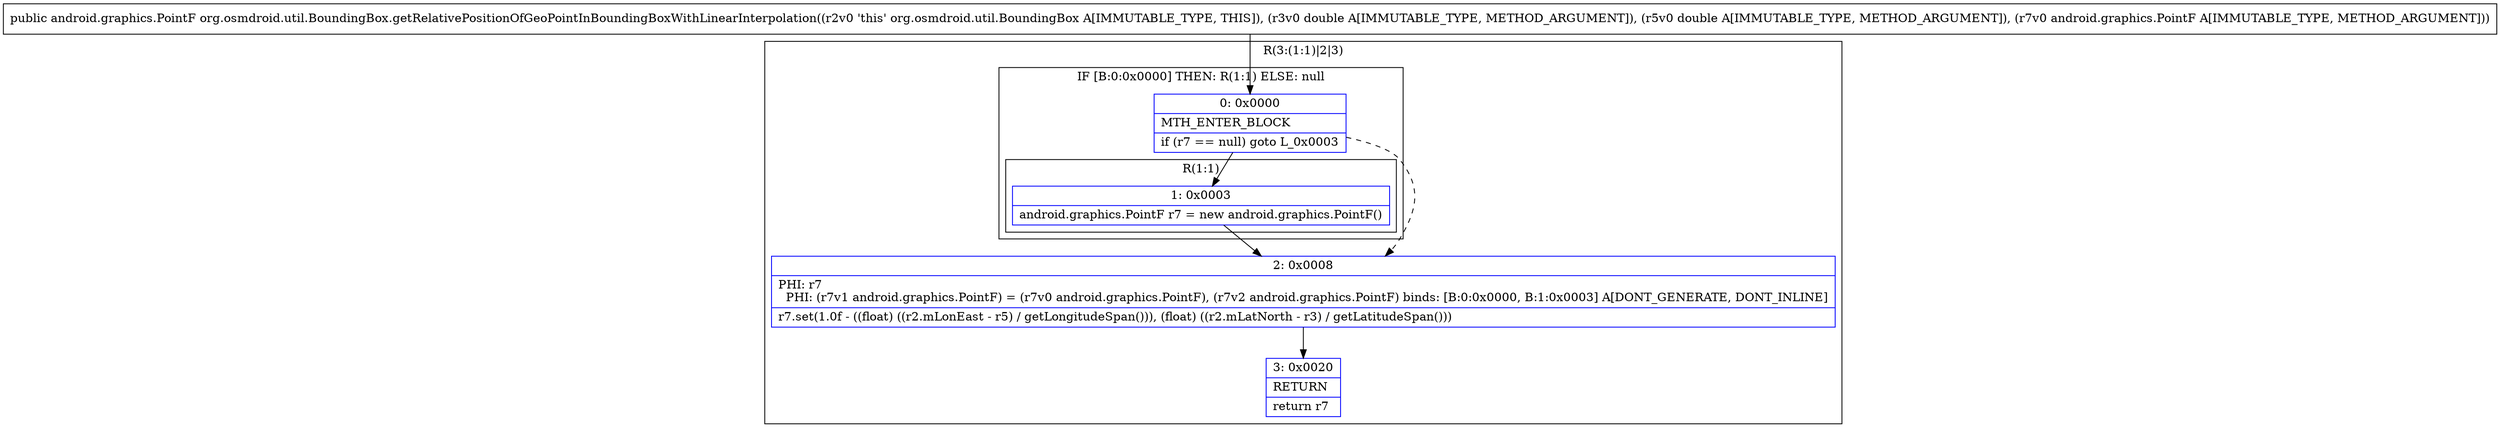 digraph "CFG fororg.osmdroid.util.BoundingBox.getRelativePositionOfGeoPointInBoundingBoxWithLinearInterpolation(DDLandroid\/graphics\/PointF;)Landroid\/graphics\/PointF;" {
subgraph cluster_Region_934815866 {
label = "R(3:(1:1)|2|3)";
node [shape=record,color=blue];
subgraph cluster_IfRegion_948946977 {
label = "IF [B:0:0x0000] THEN: R(1:1) ELSE: null";
node [shape=record,color=blue];
Node_0 [shape=record,label="{0\:\ 0x0000|MTH_ENTER_BLOCK\l|if (r7 == null) goto L_0x0003\l}"];
subgraph cluster_Region_120828244 {
label = "R(1:1)";
node [shape=record,color=blue];
Node_1 [shape=record,label="{1\:\ 0x0003|android.graphics.PointF r7 = new android.graphics.PointF()\l}"];
}
}
Node_2 [shape=record,label="{2\:\ 0x0008|PHI: r7 \l  PHI: (r7v1 android.graphics.PointF) = (r7v0 android.graphics.PointF), (r7v2 android.graphics.PointF) binds: [B:0:0x0000, B:1:0x0003] A[DONT_GENERATE, DONT_INLINE]\l|r7.set(1.0f \- ((float) ((r2.mLonEast \- r5) \/ getLongitudeSpan())), (float) ((r2.mLatNorth \- r3) \/ getLatitudeSpan()))\l}"];
Node_3 [shape=record,label="{3\:\ 0x0020|RETURN\l|return r7\l}"];
}
MethodNode[shape=record,label="{public android.graphics.PointF org.osmdroid.util.BoundingBox.getRelativePositionOfGeoPointInBoundingBoxWithLinearInterpolation((r2v0 'this' org.osmdroid.util.BoundingBox A[IMMUTABLE_TYPE, THIS]), (r3v0 double A[IMMUTABLE_TYPE, METHOD_ARGUMENT]), (r5v0 double A[IMMUTABLE_TYPE, METHOD_ARGUMENT]), (r7v0 android.graphics.PointF A[IMMUTABLE_TYPE, METHOD_ARGUMENT])) }"];
MethodNode -> Node_0;
Node_0 -> Node_1;
Node_0 -> Node_2[style=dashed];
Node_1 -> Node_2;
Node_2 -> Node_3;
}

